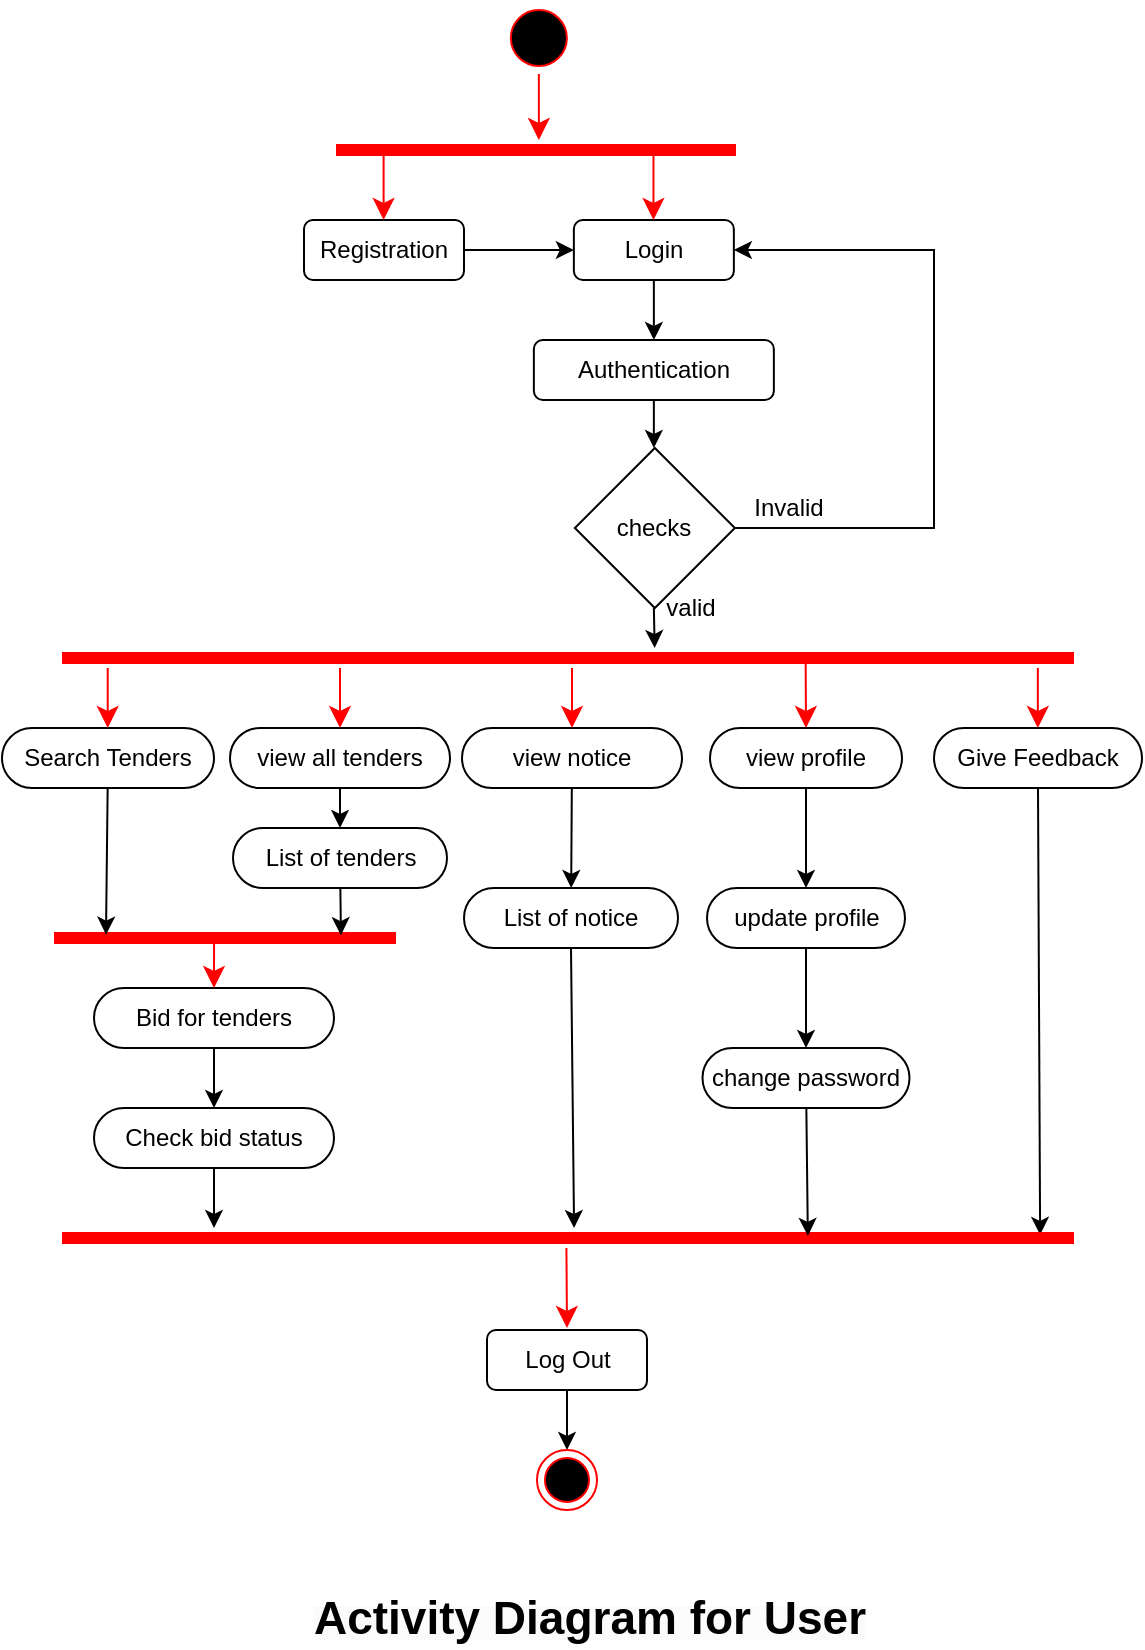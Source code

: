<mxfile version="20.8.16" type="device"><diagram name="Page-1" id="M5QBY9l-4dOn44ncplRz"><mxGraphModel dx="1091" dy="638" grid="1" gridSize="10" guides="1" tooltips="1" connect="1" arrows="1" fold="1" page="1" pageScale="1" pageWidth="827" pageHeight="1169" math="0" shadow="0"><root><mxCell id="0"/><mxCell id="1" parent="0"/><mxCell id="KVmQl0kDpfd9hkNfBH4o-1" value="Login" style="rounded=1;whiteSpace=wrap;html=1;container=0;" parent="1" vertex="1"><mxGeometry x="414.93" y="270" width="80" height="30" as="geometry"/></mxCell><mxCell id="KVmQl0kDpfd9hkNfBH4o-2" value="Authentication" style="rounded=1;whiteSpace=wrap;html=1;container=0;" parent="1" vertex="1"><mxGeometry x="394.93" y="330" width="120" height="30" as="geometry"/></mxCell><mxCell id="KVmQl0kDpfd9hkNfBH4o-59" style="edgeStyle=orthogonalEdgeStyle;rounded=0;orthogonalLoop=1;jettySize=auto;html=1;entryX=1;entryY=0.5;entryDx=0;entryDy=0;exitX=1;exitY=0.5;exitDx=0;exitDy=0;" parent="1" target="KVmQl0kDpfd9hkNfBH4o-1" edge="1"><mxGeometry relative="1" as="geometry"><Array as="points"><mxPoint x="595" y="424"/><mxPoint x="595" y="285"/></Array><mxPoint x="494.93" y="424" as="sourcePoint"/></mxGeometry></mxCell><mxCell id="KVmQl0kDpfd9hkNfBH4o-28" value="" style="endArrow=classic;html=1;rounded=0;exitX=0.5;exitY=1;exitDx=0;exitDy=0;entryX=0.5;entryY=0;entryDx=0;entryDy=0;" parent="1" source="KVmQl0kDpfd9hkNfBH4o-1" target="KVmQl0kDpfd9hkNfBH4o-2" edge="1"><mxGeometry width="50" height="50" relative="1" as="geometry"><mxPoint x="464.93" y="229" as="sourcePoint"/><mxPoint x="464.93" y="264" as="targetPoint"/></mxGeometry></mxCell><mxCell id="KVmQl0kDpfd9hkNfBH4o-29" value="" style="endArrow=classic;html=1;rounded=0;entryX=0.5;entryY=0;entryDx=0;entryDy=0;exitX=0.5;exitY=1;exitDx=0;exitDy=0;" parent="1" source="KVmQl0kDpfd9hkNfBH4o-2" edge="1"><mxGeometry width="50" height="50" relative="1" as="geometry"><mxPoint x="454.93" y="354" as="sourcePoint"/><mxPoint x="454.93" y="384" as="targetPoint"/></mxGeometry></mxCell><mxCell id="KVmQl0kDpfd9hkNfBH4o-30" value="" style="endArrow=classic;html=1;rounded=0;exitX=0.5;exitY=1;exitDx=0;exitDy=0;" parent="1" edge="1"><mxGeometry width="50" height="50" relative="1" as="geometry"><mxPoint x="454.93" y="464" as="sourcePoint"/><mxPoint x="455.33" y="484" as="targetPoint"/></mxGeometry></mxCell><mxCell id="KVmQl0kDpfd9hkNfBH4o-58" value="valid" style="text;html=1;strokeColor=none;fillColor=none;align=center;verticalAlign=middle;whiteSpace=wrap;rounded=0;container=0;" parent="1" vertex="1"><mxGeometry x="451.43" y="454" width="45" height="20" as="geometry"/></mxCell><mxCell id="KVmQl0kDpfd9hkNfBH4o-60" value="Invalid" style="text;html=1;strokeColor=none;fillColor=none;align=center;verticalAlign=middle;whiteSpace=wrap;rounded=0;container=0;" parent="1" vertex="1"><mxGeometry x="499.93" y="404" width="45" height="20" as="geometry"/></mxCell><mxCell id="LGOWY89J2XN1a6uwR-f8-11" value="" style="ellipse;html=1;shape=startState;fillColor=#000000;strokeColor=#ff0000;pointerEvents=0;fontFamily=Helvetica;fontSize=12;fontColor=default;container=0;" parent="1" vertex="1"><mxGeometry x="379.43" y="161" width="36" height="36" as="geometry"/></mxCell><mxCell id="LGOWY89J2XN1a6uwR-f8-12" value="" style="html=1;verticalAlign=bottom;endArrow=classic;endSize=8;strokeColor=#ff0000;rounded=0;fontFamily=Helvetica;fontSize=12;fontColor=default;endFill=1;" parent="1" source="LGOWY89J2XN1a6uwR-f8-11" edge="1"><mxGeometry relative="1" as="geometry"><mxPoint x="397.43" y="230" as="targetPoint"/></mxGeometry></mxCell><mxCell id="EQ3Roc4pRHZQgQylvhh2-1" value="&lt;b&gt;&lt;span style=&quot;color: rgb(0, 0, 0); font-family: Helvetica; font-style: normal; font-variant-ligatures: normal; font-variant-caps: normal; letter-spacing: normal; orphans: 2; text-align: center; text-indent: 0px; text-transform: none; widows: 2; word-spacing: 0px; -webkit-text-stroke-width: 0px; background-color: rgb(251, 251, 251); text-decoration-thickness: initial; text-decoration-style: initial; text-decoration-color: initial; float: none; display: inline !important;&quot;&gt;&lt;font style=&quot;font-size: 23px;&quot;&gt;Activity Diagram for User&lt;/font&gt;&lt;/span&gt;&lt;br&gt;&lt;/b&gt;" style="text;html=1;strokeColor=none;fillColor=none;align=center;verticalAlign=middle;whiteSpace=wrap;rounded=0;fontSize=15;container=0;" parent="1" vertex="1"><mxGeometry x="273" y="954" width="300" height="30" as="geometry"/></mxCell><mxCell id="KVmQl0kDpfd9hkNfBH4o-7" value="Search Tenders" style="rounded=1;whiteSpace=wrap;html=1;arcSize=50;container=0;" parent="1" vertex="1"><mxGeometry x="129" y="524" width="106" height="30" as="geometry"/></mxCell><mxCell id="KVmQl0kDpfd9hkNfBH4o-8" value="view all tenders" style="rounded=1;whiteSpace=wrap;html=1;arcSize=50;container=0;" parent="1" vertex="1"><mxGeometry x="243" y="524" width="110" height="30" as="geometry"/></mxCell><mxCell id="KVmQl0kDpfd9hkNfBH4o-9" value="Give Feedback" style="rounded=1;whiteSpace=wrap;html=1;arcSize=50;container=0;" parent="1" vertex="1"><mxGeometry x="595" y="524" width="104" height="30" as="geometry"/></mxCell><mxCell id="KVmQl0kDpfd9hkNfBH4o-11" value="Bid for tenders" style="rounded=1;whiteSpace=wrap;html=1;arcSize=50;container=0;" parent="1" vertex="1"><mxGeometry x="175" y="654" width="120" height="30" as="geometry"/></mxCell><mxCell id="KVmQl0kDpfd9hkNfBH4o-13" value="List of tenders" style="rounded=1;whiteSpace=wrap;html=1;arcSize=50;container=0;" parent="1" vertex="1"><mxGeometry x="244.5" y="574" width="107" height="30" as="geometry"/></mxCell><mxCell id="KVmQl0kDpfd9hkNfBH4o-17" value="Check bid status" style="rounded=1;whiteSpace=wrap;html=1;arcSize=50;container=0;" parent="1" vertex="1"><mxGeometry x="175" y="714" width="120" height="30" as="geometry"/></mxCell><mxCell id="KVmQl0kDpfd9hkNfBH4o-51" value="" style="endArrow=classic;html=1;rounded=0;exitX=0.5;exitY=1;exitDx=0;exitDy=0;" parent="1" source="KVmQl0kDpfd9hkNfBH4o-17" edge="1"><mxGeometry width="50" height="50" relative="1" as="geometry"><mxPoint x="305" y="803" as="sourcePoint"/><mxPoint x="235" y="774" as="targetPoint"/></mxGeometry></mxCell><mxCell id="mRn3T3i7o78JWn4kkTXD-16" style="edgeStyle=none;rounded=0;sketch=0;jumpSize=49;orthogonalLoop=1;jettySize=auto;html=1;strokeColor=default;startArrow=none;startFill=0;startSize=6;endSize=6;sourcePerimeterSpacing=9;targetPerimeterSpacing=0;exitX=0.5;exitY=1;exitDx=0;exitDy=0;entryX=0.5;entryY=0;entryDx=0;entryDy=0;" parent="1" source="KVmQl0kDpfd9hkNfBH4o-11" target="KVmQl0kDpfd9hkNfBH4o-17" edge="1"><mxGeometry relative="1" as="geometry"><mxPoint x="235" y="654" as="targetPoint"/><mxPoint x="235" y="634" as="sourcePoint"/></mxGeometry></mxCell><mxCell id="mRn3T3i7o78JWn4kkTXD-10" value="" style="endArrow=classic;html=1;rounded=0;exitX=0.5;exitY=1;exitDx=0;exitDy=0;entryX=0.5;entryY=0;entryDx=0;entryDy=0;" parent="1" source="KVmQl0kDpfd9hkNfBH4o-8" target="KVmQl0kDpfd9hkNfBH4o-13" edge="1"><mxGeometry width="50" height="50" relative="1" as="geometry"><mxPoint x="368" y="584" as="sourcePoint"/><mxPoint x="298" y="574" as="targetPoint"/></mxGeometry></mxCell><mxCell id="mRn3T3i7o78JWn4kkTXD-14" value="" style="endArrow=classic;html=1;rounded=0;exitX=0.5;exitY=1;exitDx=0;exitDy=0;entryX=0.927;entryY=0.34;entryDx=0;entryDy=0;entryPerimeter=0;" parent="1" source="KVmQl0kDpfd9hkNfBH4o-9" edge="1"><mxGeometry width="50" height="50" relative="1" as="geometry"><mxPoint x="598" y="554" as="sourcePoint"/><mxPoint x="648.062" y="777.4" as="targetPoint"/></mxGeometry></mxCell><mxCell id="LGOWY89J2XN1a6uwR-f8-1" value="" style="shape=line;html=1;strokeWidth=6;strokeColor=#ff0000;container=0;" parent="1" vertex="1"><mxGeometry x="159" y="484" width="506" height="10" as="geometry"/></mxCell><mxCell id="LGOWY89J2XN1a6uwR-f8-2" value="" style="html=1;verticalAlign=bottom;endArrow=classic;endSize=8;strokeColor=#ff0000;rounded=0;entryX=0.5;entryY=0;entryDx=0;entryDy=0;endFill=1;" parent="1" target="KVmQl0kDpfd9hkNfBH4o-8" edge="1"><mxGeometry relative="1" as="geometry"><mxPoint x="629" y="443" as="targetPoint"/><mxPoint x="298" y="494" as="sourcePoint"/></mxGeometry></mxCell><mxCell id="LGOWY89J2XN1a6uwR-f8-3" value="" style="html=1;verticalAlign=bottom;endArrow=classic;endSize=8;strokeColor=#ff0000;rounded=0;entryX=0.5;entryY=0;entryDx=0;entryDy=0;endFill=1;" parent="1" edge="1"><mxGeometry relative="1" as="geometry"><mxPoint x="646.92" y="524" as="targetPoint"/><mxPoint x="646.92" y="494" as="sourcePoint"/></mxGeometry></mxCell><mxCell id="LGOWY89J2XN1a6uwR-f8-4" value="" style="html=1;verticalAlign=bottom;endArrow=classic;endSize=8;strokeColor=#ff0000;rounded=0;entryX=0.5;entryY=0;entryDx=0;entryDy=0;endFill=1;" parent="1" edge="1"><mxGeometry relative="1" as="geometry"><mxPoint x="181.86" y="524" as="targetPoint"/><mxPoint x="181.86" y="494" as="sourcePoint"/></mxGeometry></mxCell><mxCell id="LGOWY89J2XN1a6uwR-f8-5" value="" style="shape=line;html=1;strokeWidth=6;strokeColor=#ff0000;container=0;" parent="1" vertex="1"><mxGeometry x="159" y="774" width="506" height="10" as="geometry"/></mxCell><mxCell id="LGOWY89J2XN1a6uwR-f8-6" value="" style="html=1;verticalAlign=bottom;endArrow=classic;endSize=8;strokeColor=#ff0000;rounded=0;endFill=1;" parent="1" edge="1"><mxGeometry relative="1" as="geometry"><mxPoint x="411.5" y="824" as="targetPoint"/><mxPoint x="411.21" y="784" as="sourcePoint"/></mxGeometry></mxCell><mxCell id="DStPi-R_L6pmIgEk9R0Z-3" value="view notice" style="rounded=1;whiteSpace=wrap;html=1;arcSize=50;container=0;" parent="1" vertex="1"><mxGeometry x="359" y="524" width="110" height="30" as="geometry"/></mxCell><mxCell id="DStPi-R_L6pmIgEk9R0Z-5" value="" style="endArrow=classic;html=1;rounded=0;exitX=0.5;exitY=1;exitDx=0;exitDy=0;entryX=0.506;entryY=0;entryDx=0;entryDy=0;entryPerimeter=0;startArrow=none;" parent="1" source="DStPi-R_L6pmIgEk9R0Z-24" target="LGOWY89J2XN1a6uwR-f8-5" edge="1"><mxGeometry width="50" height="50" relative="1" as="geometry"><mxPoint x="484" y="584" as="sourcePoint"/><mxPoint x="414" y="574" as="targetPoint"/></mxGeometry></mxCell><mxCell id="DStPi-R_L6pmIgEk9R0Z-6" value="" style="html=1;verticalAlign=bottom;endArrow=classic;endSize=8;strokeColor=#ff0000;rounded=0;entryX=0.5;entryY=0;entryDx=0;entryDy=0;endFill=1;" parent="1" target="DStPi-R_L6pmIgEk9R0Z-3" edge="1"><mxGeometry relative="1" as="geometry"><mxPoint x="745" y="443" as="targetPoint"/><mxPoint x="414" y="494" as="sourcePoint"/></mxGeometry></mxCell><mxCell id="DStPi-R_L6pmIgEk9R0Z-7" value="" style="shape=line;html=1;strokeWidth=6;strokeColor=#ff0000;container=0;" parent="1" vertex="1"><mxGeometry x="155" y="624" width="171" height="10" as="geometry"/></mxCell><mxCell id="DStPi-R_L6pmIgEk9R0Z-10" style="edgeStyle=none;rounded=0;orthogonalLoop=1;jettySize=auto;html=1;entryX=0.152;entryY=0.332;entryDx=0;entryDy=0;entryPerimeter=0;" parent="1" source="KVmQl0kDpfd9hkNfBH4o-7" target="DStPi-R_L6pmIgEk9R0Z-7" edge="1"><mxGeometry relative="1" as="geometry"/></mxCell><mxCell id="DStPi-R_L6pmIgEk9R0Z-11" value="" style="html=1;verticalAlign=bottom;endArrow=classic;endSize=8;strokeColor=#ff0000;rounded=0;endFill=1;exitX=0.468;exitY=0.52;exitDx=0;exitDy=0;exitPerimeter=0;" parent="1" source="DStPi-R_L6pmIgEk9R0Z-7" edge="1"><mxGeometry relative="1" as="geometry"><mxPoint x="235" y="654" as="targetPoint"/><mxPoint x="235" y="634" as="sourcePoint"/></mxGeometry></mxCell><mxCell id="DStPi-R_L6pmIgEk9R0Z-12" value="view profile" style="rounded=1;whiteSpace=wrap;html=1;arcSize=50;container=0;" parent="1" vertex="1"><mxGeometry x="483" y="524" width="96" height="30" as="geometry"/></mxCell><mxCell id="DStPi-R_L6pmIgEk9R0Z-8" style="rounded=0;orthogonalLoop=1;jettySize=auto;html=1;entryX=0.839;entryY=0.36;entryDx=0;entryDy=0;entryPerimeter=0;" parent="1" source="KVmQl0kDpfd9hkNfBH4o-13" target="DStPi-R_L6pmIgEk9R0Z-7" edge="1"><mxGeometry relative="1" as="geometry"/></mxCell><mxCell id="DStPi-R_L6pmIgEk9R0Z-13" value="" style="html=1;verticalAlign=bottom;endArrow=classic;endSize=8;strokeColor=#ff0000;rounded=0;entryX=0.5;entryY=0;entryDx=0;entryDy=0;endFill=1;exitX=0.721;exitY=0.603;exitDx=0;exitDy=0;exitPerimeter=0;" parent="1" target="DStPi-R_L6pmIgEk9R0Z-12" edge="1"><mxGeometry relative="1" as="geometry"><mxPoint x="862" y="483" as="targetPoint"/><mxPoint x="530.826" y="490.03" as="sourcePoint"/></mxGeometry></mxCell><mxCell id="DStPi-R_L6pmIgEk9R0Z-14" value="update profile" style="rounded=1;whiteSpace=wrap;html=1;arcSize=50;container=0;" parent="1" vertex="1"><mxGeometry x="481.5" y="604" width="99" height="30" as="geometry"/></mxCell><mxCell id="DStPi-R_L6pmIgEk9R0Z-16" value="" style="edgeStyle=none;rounded=0;orthogonalLoop=1;jettySize=auto;html=1;" parent="1" source="DStPi-R_L6pmIgEk9R0Z-12" target="DStPi-R_L6pmIgEk9R0Z-14" edge="1"><mxGeometry relative="1" as="geometry"/></mxCell><mxCell id="DStPi-R_L6pmIgEk9R0Z-18" value="" style="edgeStyle=none;rounded=0;orthogonalLoop=1;jettySize=auto;html=1;entryX=0.737;entryY=0.394;entryDx=0;entryDy=0;entryPerimeter=0;" parent="1" source="DStPi-R_L6pmIgEk9R0Z-15" target="LGOWY89J2XN1a6uwR-f8-5" edge="1"><mxGeometry relative="1" as="geometry"/></mxCell><mxCell id="DStPi-R_L6pmIgEk9R0Z-15" value="change password" style="rounded=1;whiteSpace=wrap;html=1;arcSize=50;container=0;" parent="1" vertex="1"><mxGeometry x="479.25" y="684" width="103.5" height="30" as="geometry"/></mxCell><mxCell id="DStPi-R_L6pmIgEk9R0Z-17" value="" style="edgeStyle=none;rounded=0;orthogonalLoop=1;jettySize=auto;html=1;" parent="1" source="DStPi-R_L6pmIgEk9R0Z-14" target="DStPi-R_L6pmIgEk9R0Z-15" edge="1"><mxGeometry relative="1" as="geometry"/></mxCell><mxCell id="DStPi-R_L6pmIgEk9R0Z-21" value="Log Out" style="rounded=1;whiteSpace=wrap;html=1;container=0;" parent="1" vertex="1"><mxGeometry x="371.5" y="825" width="80" height="30" as="geometry"/></mxCell><mxCell id="DStPi-R_L6pmIgEk9R0Z-22" value="" style="endArrow=classic;html=1;rounded=0;entryX=0.5;entryY=0;entryDx=0;entryDy=0;exitX=0.5;exitY=1;exitDx=0;exitDy=0;" parent="1" source="DStPi-R_L6pmIgEk9R0Z-21" target="DStPi-R_L6pmIgEk9R0Z-23" edge="1"><mxGeometry width="50" height="50" relative="1" as="geometry"><mxPoint x="421.5" y="794" as="sourcePoint"/><mxPoint x="410.875" y="904" as="targetPoint"/></mxGeometry></mxCell><mxCell id="DStPi-R_L6pmIgEk9R0Z-23" value="" style="ellipse;html=1;shape=endState;fillColor=#000000;strokeColor=#ff0000;container=0;" parent="1" vertex="1"><mxGeometry x="396.5" y="885" width="30" height="30" as="geometry"/></mxCell><mxCell id="DStPi-R_L6pmIgEk9R0Z-24" value="List of notice" style="rounded=1;whiteSpace=wrap;html=1;arcSize=50;container=0;" parent="1" vertex="1"><mxGeometry x="360" y="604" width="107" height="30" as="geometry"/></mxCell><mxCell id="DStPi-R_L6pmIgEk9R0Z-26" value="" style="edgeStyle=none;rounded=0;orthogonalLoop=1;jettySize=auto;html=1;" parent="1" source="DStPi-R_L6pmIgEk9R0Z-3" target="DStPi-R_L6pmIgEk9R0Z-24" edge="1"><mxGeometry relative="1" as="geometry"/></mxCell><mxCell id="9YhXo1K2fzWh0gRC_Uxz-1" value="checks" style="rhombus;whiteSpace=wrap;html=1;container=0;" parent="1" vertex="1"><mxGeometry x="415.43" y="384" width="80" height="80" as="geometry"/></mxCell><mxCell id="9YhXo1K2fzWh0gRC_Uxz-3" value="" style="edgeStyle=orthogonalEdgeStyle;rounded=0;orthogonalLoop=1;jettySize=auto;html=1;" parent="1" source="9YhXo1K2fzWh0gRC_Uxz-2" target="KVmQl0kDpfd9hkNfBH4o-1" edge="1"><mxGeometry relative="1" as="geometry"/></mxCell><mxCell id="9YhXo1K2fzWh0gRC_Uxz-2" value="Registration" style="rounded=1;whiteSpace=wrap;html=1;container=0;" parent="1" vertex="1"><mxGeometry x="280" y="270" width="80" height="30" as="geometry"/></mxCell><mxCell id="9YhXo1K2fzWh0gRC_Uxz-4" value="" style="shape=line;html=1;strokeWidth=6;strokeColor=#ff0000;" parent="1" vertex="1"><mxGeometry x="296" y="230" width="200" height="10" as="geometry"/></mxCell><mxCell id="9YhXo1K2fzWh0gRC_Uxz-6" value="" style="html=1;verticalAlign=bottom;endArrow=classic;endSize=8;strokeColor=#ff0000;rounded=0;fontFamily=Helvetica;fontSize=12;fontColor=default;endFill=1;" parent="1" edge="1"><mxGeometry relative="1" as="geometry"><mxPoint x="319.8" y="270" as="targetPoint"/><mxPoint x="319.8" y="237" as="sourcePoint"/></mxGeometry></mxCell><mxCell id="9YhXo1K2fzWh0gRC_Uxz-7" value="" style="html=1;verticalAlign=bottom;endArrow=classic;endSize=8;strokeColor=#ff0000;rounded=0;fontFamily=Helvetica;fontSize=12;fontColor=default;endFill=1;" parent="1" edge="1"><mxGeometry relative="1" as="geometry"><mxPoint x="454.73" y="270" as="targetPoint"/><mxPoint x="454.73" y="237" as="sourcePoint"/></mxGeometry></mxCell></root></mxGraphModel></diagram></mxfile>